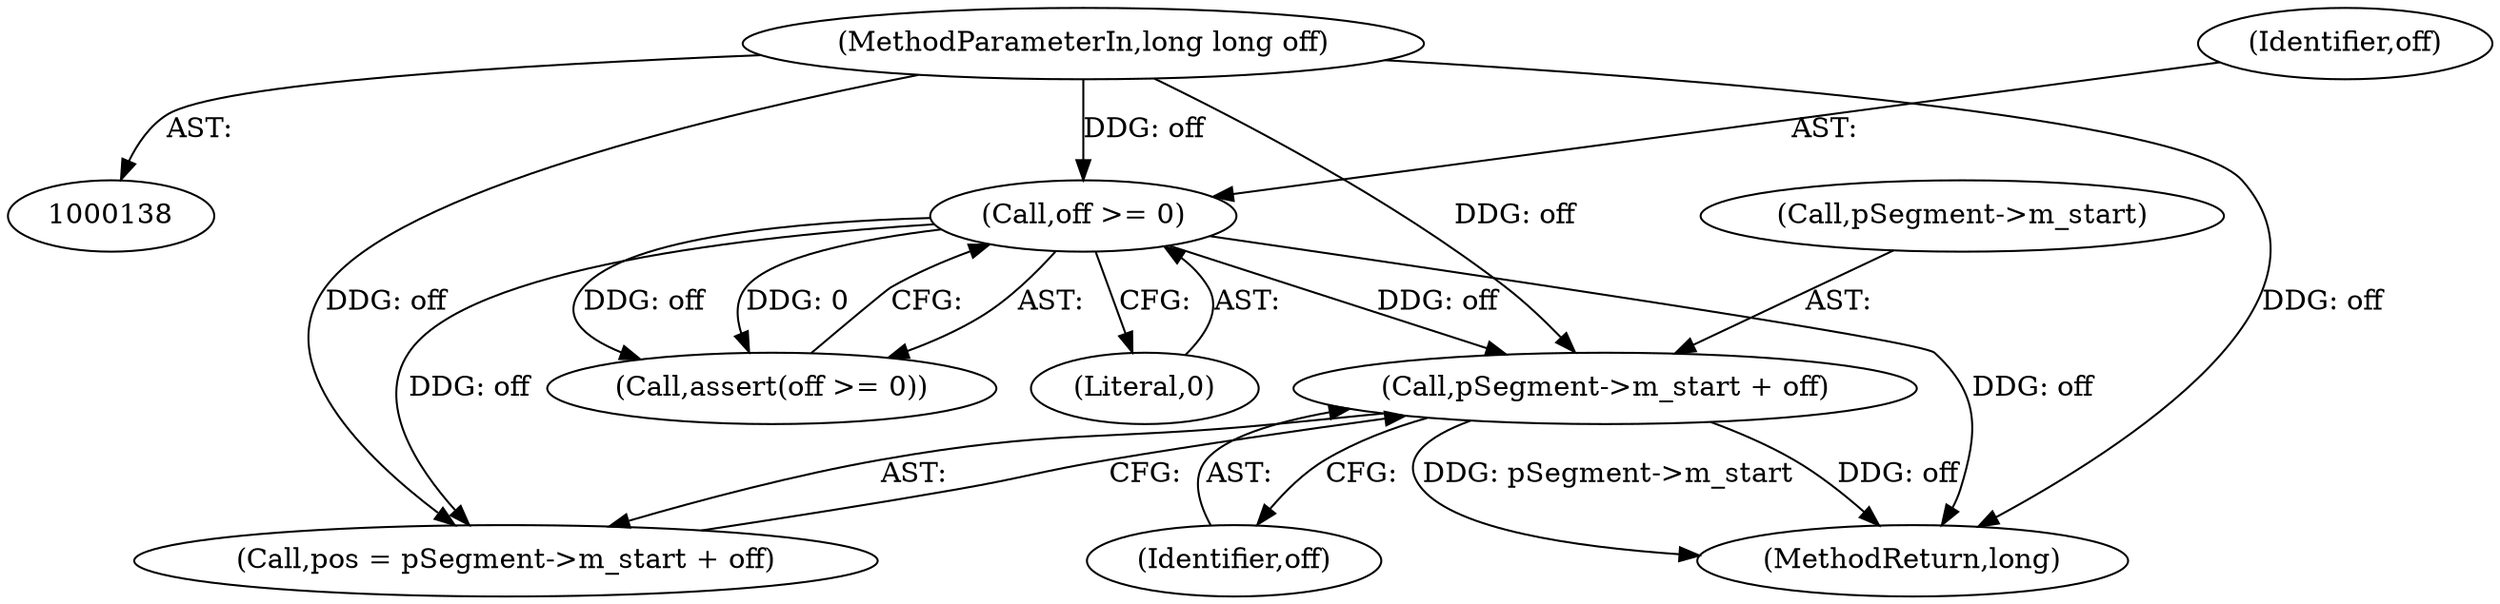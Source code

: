 digraph "0_Android_cc274e2abe8b2a6698a5c47d8aa4bb45f1f9538d_24@pointer" {
"1000181" [label="(Call,pSegment->m_start + off)"];
"1000147" [label="(Call,off >= 0)"];
"1000140" [label="(MethodParameterIn,long long off)"];
"1000149" [label="(Literal,0)"];
"1000669" [label="(MethodReturn,long)"];
"1000185" [label="(Identifier,off)"];
"1000179" [label="(Call,pos = pSegment->m_start + off)"];
"1000147" [label="(Call,off >= 0)"];
"1000140" [label="(MethodParameterIn,long long off)"];
"1000146" [label="(Call,assert(off >= 0))"];
"1000148" [label="(Identifier,off)"];
"1000181" [label="(Call,pSegment->m_start + off)"];
"1000182" [label="(Call,pSegment->m_start)"];
"1000181" -> "1000179"  [label="AST: "];
"1000181" -> "1000185"  [label="CFG: "];
"1000182" -> "1000181"  [label="AST: "];
"1000185" -> "1000181"  [label="AST: "];
"1000179" -> "1000181"  [label="CFG: "];
"1000181" -> "1000669"  [label="DDG: pSegment->m_start"];
"1000181" -> "1000669"  [label="DDG: off"];
"1000147" -> "1000181"  [label="DDG: off"];
"1000140" -> "1000181"  [label="DDG: off"];
"1000147" -> "1000146"  [label="AST: "];
"1000147" -> "1000149"  [label="CFG: "];
"1000148" -> "1000147"  [label="AST: "];
"1000149" -> "1000147"  [label="AST: "];
"1000146" -> "1000147"  [label="CFG: "];
"1000147" -> "1000669"  [label="DDG: off"];
"1000147" -> "1000146"  [label="DDG: off"];
"1000147" -> "1000146"  [label="DDG: 0"];
"1000140" -> "1000147"  [label="DDG: off"];
"1000147" -> "1000179"  [label="DDG: off"];
"1000140" -> "1000138"  [label="AST: "];
"1000140" -> "1000669"  [label="DDG: off"];
"1000140" -> "1000179"  [label="DDG: off"];
}

